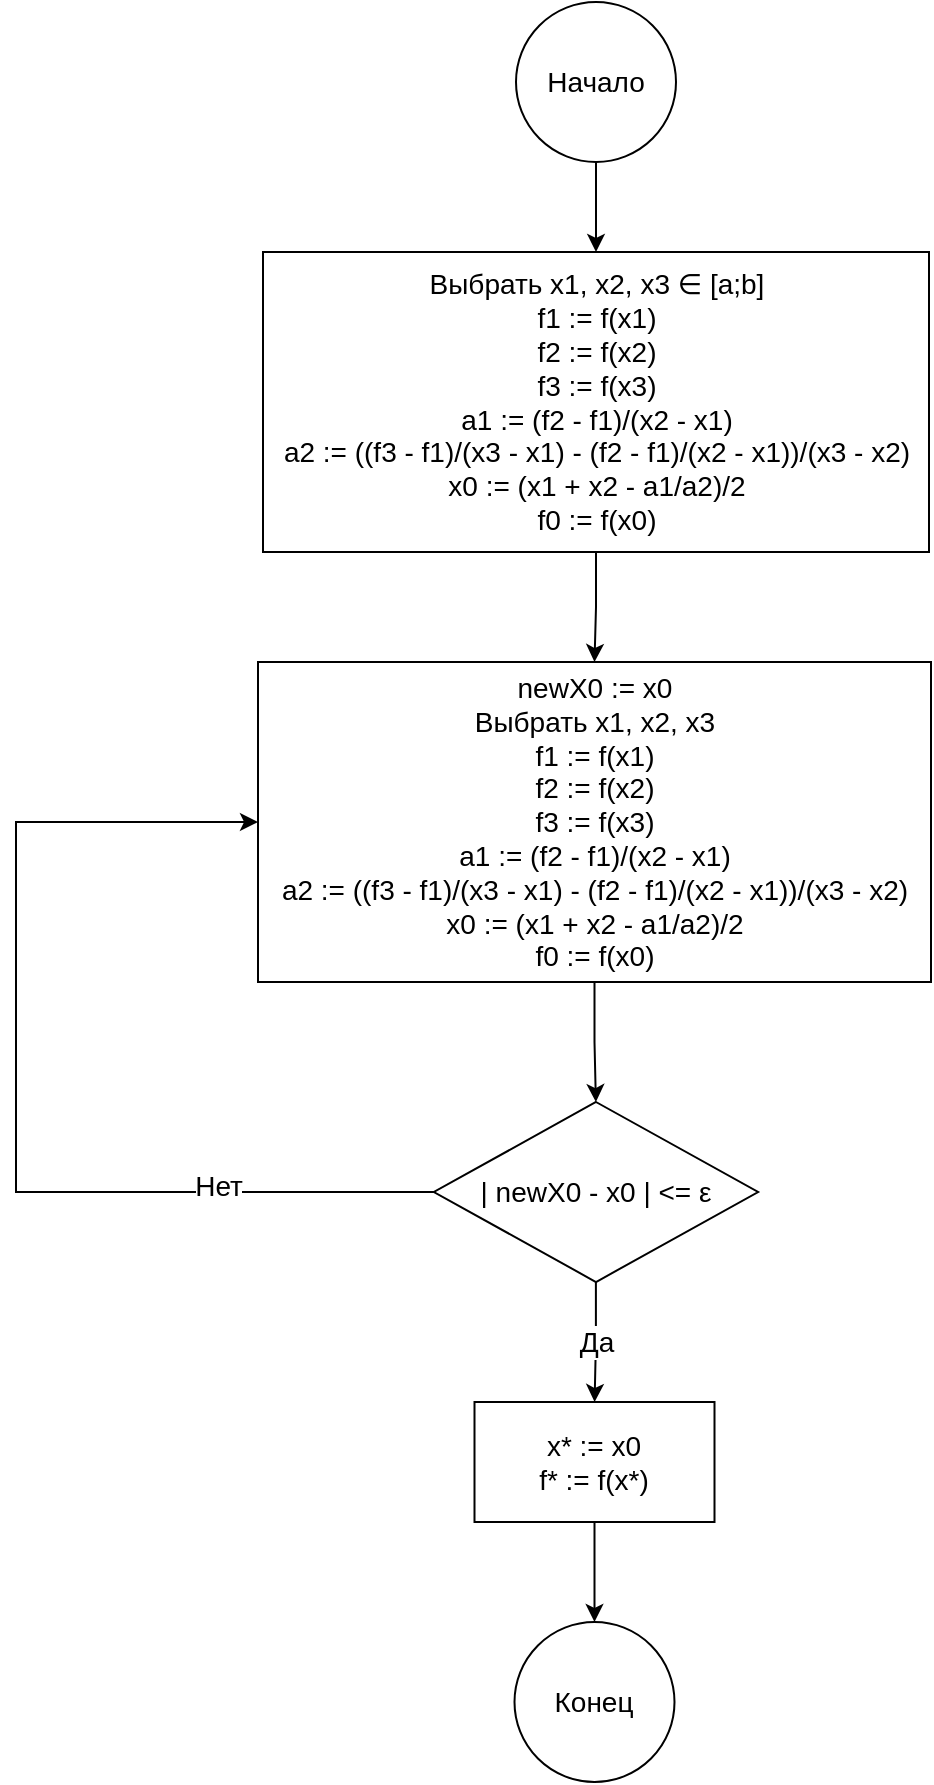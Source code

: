 <mxfile version="24.2.2" type="device">
  <diagram name="Страница — 1" id="Ieye7Cf5M9C998H92OqR">
    <mxGraphModel dx="1710" dy="1140" grid="1" gridSize="10" guides="1" tooltips="1" connect="1" arrows="1" fold="1" page="1" pageScale="1" pageWidth="827" pageHeight="1169" math="0" shadow="0">
      <root>
        <mxCell id="0" />
        <mxCell id="1" parent="0" />
        <mxCell id="kP7WmBRLKPwJFiZ60B6p-1" style="edgeStyle=orthogonalEdgeStyle;rounded=0;orthogonalLoop=1;jettySize=auto;html=1;fontSize=14;" edge="1" parent="1" source="kP7WmBRLKPwJFiZ60B6p-2" target="kP7WmBRLKPwJFiZ60B6p-4">
          <mxGeometry relative="1" as="geometry" />
        </mxCell>
        <mxCell id="kP7WmBRLKPwJFiZ60B6p-2" value="Начало" style="ellipse;whiteSpace=wrap;html=1;aspect=fixed;fontSize=14;" vertex="1" parent="1">
          <mxGeometry x="280" y="70" width="80" height="80" as="geometry" />
        </mxCell>
        <mxCell id="kP7WmBRLKPwJFiZ60B6p-25" style="edgeStyle=orthogonalEdgeStyle;rounded=0;orthogonalLoop=1;jettySize=auto;html=1;entryX=0.5;entryY=0;entryDx=0;entryDy=0;" edge="1" parent="1" source="kP7WmBRLKPwJFiZ60B6p-4" target="kP7WmBRLKPwJFiZ60B6p-22">
          <mxGeometry relative="1" as="geometry" />
        </mxCell>
        <mxCell id="kP7WmBRLKPwJFiZ60B6p-4" value="Выбрать x1, x2, x3&amp;nbsp;∈ [a;b]&lt;div&gt;f1 := f(x1)&lt;/div&gt;&lt;div&gt;f2 := f(x2)&lt;/div&gt;&lt;div&gt;f3 := f(x3)&lt;/div&gt;&lt;div&gt;a1 := (f2 - f1)/(x2 - x1)&lt;/div&gt;&lt;div&gt;a2 := ((f3 - f1)/(x3 - x1) - (f2 - f1)/(x2 - x1))/(x3 - x2)&lt;/div&gt;&lt;div&gt;x0 := (x1 + x2 - a1/a2)/2&lt;/div&gt;&lt;div&gt;f0 := f(x0)&lt;/div&gt;" style="rounded=0;whiteSpace=wrap;html=1;fontSize=14;" vertex="1" parent="1">
          <mxGeometry x="153.5" y="195" width="333" height="150" as="geometry" />
        </mxCell>
        <mxCell id="kP7WmBRLKPwJFiZ60B6p-12" value="Конец" style="ellipse;whiteSpace=wrap;html=1;aspect=fixed;fontSize=14;" vertex="1" parent="1">
          <mxGeometry x="279.25" y="880" width="80" height="80" as="geometry" />
        </mxCell>
        <mxCell id="kP7WmBRLKPwJFiZ60B6p-27" style="edgeStyle=orthogonalEdgeStyle;rounded=0;orthogonalLoop=1;jettySize=auto;html=1;" edge="1" parent="1" source="kP7WmBRLKPwJFiZ60B6p-22" target="kP7WmBRLKPwJFiZ60B6p-26">
          <mxGeometry relative="1" as="geometry" />
        </mxCell>
        <mxCell id="kP7WmBRLKPwJFiZ60B6p-22" value="newX0 := x0&lt;div&gt;Выбрать x1, x2, x3&lt;br&gt;&lt;/div&gt;&lt;div&gt;&lt;div&gt;f1 := f(x1)&lt;/div&gt;&lt;div&gt;f2 := f(x2)&lt;/div&gt;&lt;div&gt;f3 := f(x3)&lt;/div&gt;&lt;/div&gt;&lt;div&gt;&lt;div&gt;a1 := (f2 - f1)/(x2 - x1)&lt;/div&gt;&lt;div&gt;a2 := ((f3 - f1)/(x3 - x1) - (f2 - f1)/(x2 - x1))/(x3 - x2)&lt;/div&gt;&lt;div&gt;x0 := (x1 + x2 - a1/a2)/2&lt;/div&gt;&lt;div&gt;f0 := f(x0)&lt;/div&gt;&lt;/div&gt;" style="rounded=0;whiteSpace=wrap;html=1;fontSize=14;" vertex="1" parent="1">
          <mxGeometry x="151" y="400" width="336.5" height="160" as="geometry" />
        </mxCell>
        <mxCell id="kP7WmBRLKPwJFiZ60B6p-29" style="edgeStyle=orthogonalEdgeStyle;rounded=0;orthogonalLoop=1;jettySize=auto;html=1;" edge="1" parent="1" source="kP7WmBRLKPwJFiZ60B6p-26" target="kP7WmBRLKPwJFiZ60B6p-28">
          <mxGeometry relative="1" as="geometry" />
        </mxCell>
        <mxCell id="kP7WmBRLKPwJFiZ60B6p-32" value="&lt;span style=&quot;font-size: 14px;&quot;&gt;Да&lt;/span&gt;" style="edgeLabel;html=1;align=center;verticalAlign=middle;resizable=0;points=[];" vertex="1" connectable="0" parent="kP7WmBRLKPwJFiZ60B6p-29">
          <mxGeometry x="-0.033" relative="1" as="geometry">
            <mxPoint as="offset" />
          </mxGeometry>
        </mxCell>
        <mxCell id="kP7WmBRLKPwJFiZ60B6p-31" style="edgeStyle=orthogonalEdgeStyle;rounded=0;orthogonalLoop=1;jettySize=auto;html=1;entryX=0;entryY=0.5;entryDx=0;entryDy=0;" edge="1" parent="1" source="kP7WmBRLKPwJFiZ60B6p-26" target="kP7WmBRLKPwJFiZ60B6p-22">
          <mxGeometry relative="1" as="geometry">
            <Array as="points">
              <mxPoint x="30" y="665" />
              <mxPoint x="30" y="480" />
            </Array>
          </mxGeometry>
        </mxCell>
        <mxCell id="kP7WmBRLKPwJFiZ60B6p-33" value="&lt;span style=&quot;font-size: 14px;&quot;&gt;Нет&lt;/span&gt;" style="edgeLabel;html=1;align=center;verticalAlign=middle;resizable=0;points=[];" vertex="1" connectable="0" parent="kP7WmBRLKPwJFiZ60B6p-31">
          <mxGeometry x="-0.579" y="-3" relative="1" as="geometry">
            <mxPoint as="offset" />
          </mxGeometry>
        </mxCell>
        <mxCell id="kP7WmBRLKPwJFiZ60B6p-26" value="| newX0 - x0 | &amp;lt;= ε" style="rhombus;whiteSpace=wrap;html=1;fontSize=14;" vertex="1" parent="1">
          <mxGeometry x="238.94" y="620" width="162.12" height="90" as="geometry" />
        </mxCell>
        <mxCell id="kP7WmBRLKPwJFiZ60B6p-30" style="edgeStyle=orthogonalEdgeStyle;rounded=0;orthogonalLoop=1;jettySize=auto;html=1;" edge="1" parent="1" source="kP7WmBRLKPwJFiZ60B6p-28" target="kP7WmBRLKPwJFiZ60B6p-12">
          <mxGeometry relative="1" as="geometry" />
        </mxCell>
        <mxCell id="kP7WmBRLKPwJFiZ60B6p-28" value="x* := x0&lt;div&gt;&lt;span style=&quot;background-color: initial;&quot;&gt;f* := f(x*)&lt;/span&gt;&lt;/div&gt;" style="rounded=0;whiteSpace=wrap;html=1;fontSize=14;" vertex="1" parent="1">
          <mxGeometry x="259.25" y="770" width="120" height="60" as="geometry" />
        </mxCell>
      </root>
    </mxGraphModel>
  </diagram>
</mxfile>

